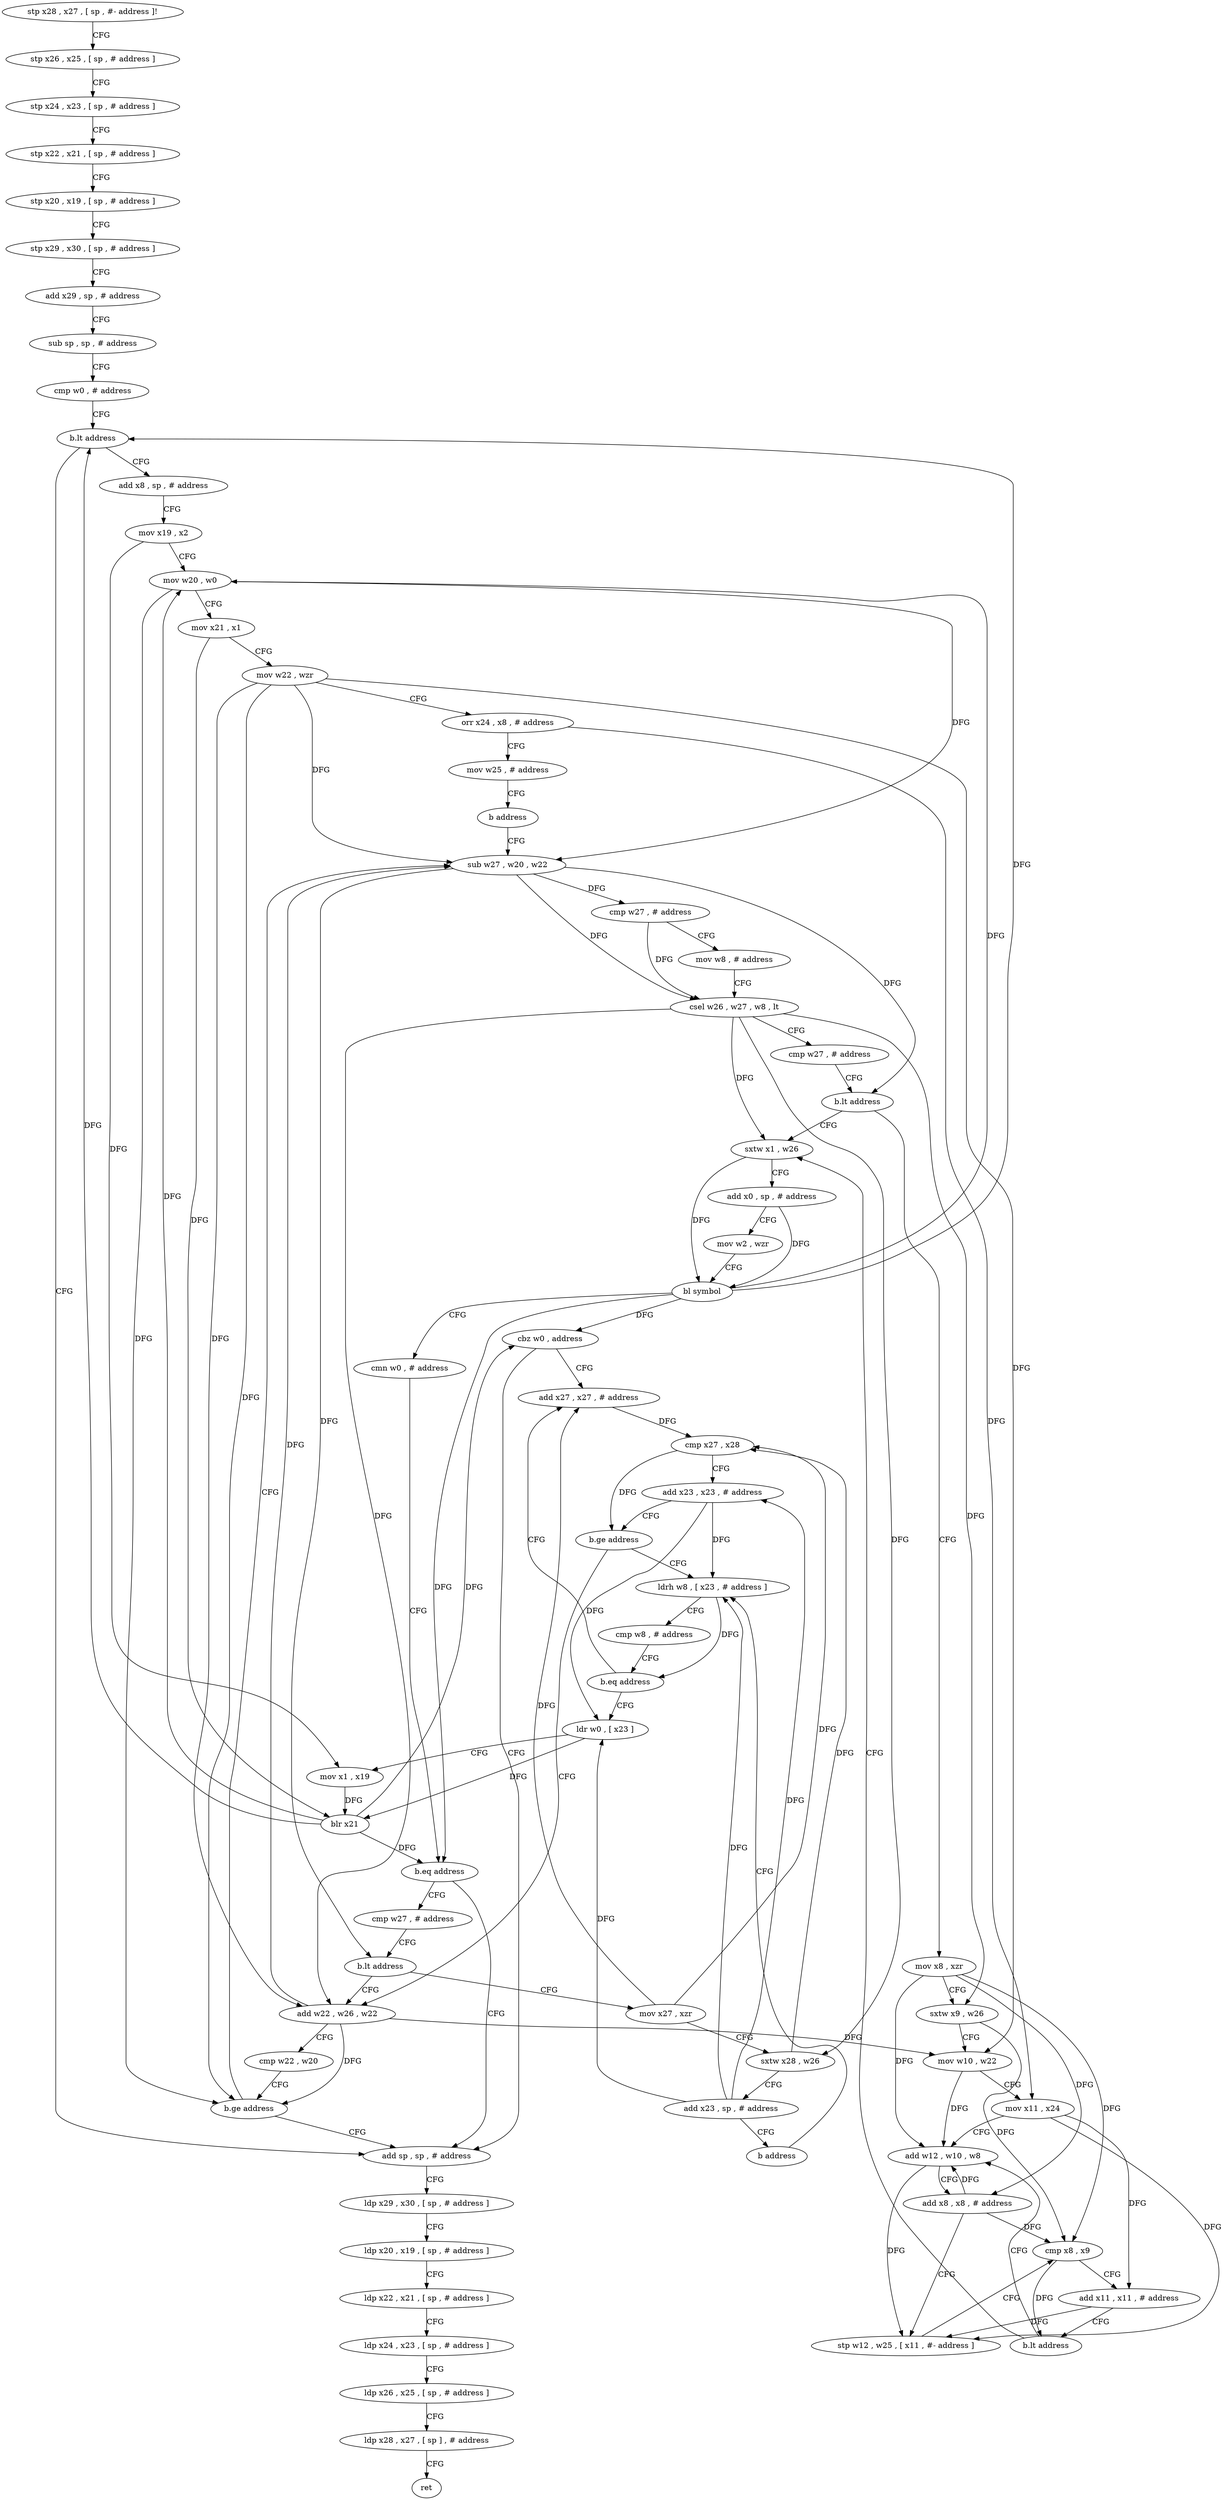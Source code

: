 digraph "func" {
"4259928" [label = "stp x28 , x27 , [ sp , #- address ]!" ]
"4259932" [label = "stp x26 , x25 , [ sp , # address ]" ]
"4259936" [label = "stp x24 , x23 , [ sp , # address ]" ]
"4259940" [label = "stp x22 , x21 , [ sp , # address ]" ]
"4259944" [label = "stp x20 , x19 , [ sp , # address ]" ]
"4259948" [label = "stp x29 , x30 , [ sp , # address ]" ]
"4259952" [label = "add x29 , sp , # address" ]
"4259956" [label = "sub sp , sp , # address" ]
"4259960" [label = "cmp w0 , # address" ]
"4259964" [label = "b.lt address" ]
"4260168" [label = "add sp , sp , # address" ]
"4259968" [label = "add x8 , sp , # address" ]
"4260172" [label = "ldp x29 , x30 , [ sp , # address ]" ]
"4260176" [label = "ldp x20 , x19 , [ sp , # address ]" ]
"4260180" [label = "ldp x22 , x21 , [ sp , # address ]" ]
"4260184" [label = "ldp x24 , x23 , [ sp , # address ]" ]
"4260188" [label = "ldp x26 , x25 , [ sp , # address ]" ]
"4260192" [label = "ldp x28 , x27 , [ sp ] , # address" ]
"4260196" [label = "ret" ]
"4259972" [label = "mov x19 , x2" ]
"4259976" [label = "mov w20 , w0" ]
"4259980" [label = "mov x21 , x1" ]
"4259984" [label = "mov w22 , wzr" ]
"4259988" [label = "orr x24 , x8 , # address" ]
"4259992" [label = "mov w25 , # address" ]
"4259996" [label = "b address" ]
"4260012" [label = "sub w27 , w20 , w22" ]
"4260016" [label = "cmp w27 , # address" ]
"4260020" [label = "mov w8 , # address" ]
"4260024" [label = "csel w26 , w27 , w8 , lt" ]
"4260028" [label = "cmp w27 , # address" ]
"4260032" [label = "b.lt address" ]
"4260076" [label = "sxtw x1 , w26" ]
"4260036" [label = "mov x8 , xzr" ]
"4260080" [label = "add x0 , sp , # address" ]
"4260084" [label = "mov w2 , wzr" ]
"4260088" [label = "bl symbol" ]
"4260092" [label = "cmn w0 , # address" ]
"4260096" [label = "b.eq address" ]
"4260100" [label = "cmp w27 , # address" ]
"4260040" [label = "sxtw x9 , w26" ]
"4260044" [label = "mov w10 , w22" ]
"4260048" [label = "mov x11 , x24" ]
"4260052" [label = "add w12 , w10 , w8" ]
"4260104" [label = "b.lt address" ]
"4260000" [label = "add w22 , w26 , w22" ]
"4260108" [label = "mov x27 , xzr" ]
"4260056" [label = "add x8 , x8 , # address" ]
"4260060" [label = "stp w12 , w25 , [ x11 , #- address ]" ]
"4260064" [label = "cmp x8 , x9" ]
"4260068" [label = "add x11 , x11 , # address" ]
"4260072" [label = "b.lt address" ]
"4260004" [label = "cmp w22 , w20" ]
"4260008" [label = "b.ge address" ]
"4260112" [label = "sxtw x28 , w26" ]
"4260116" [label = "add x23 , sp , # address" ]
"4260120" [label = "b address" ]
"4260140" [label = "ldrh w8 , [ x23 , # address ]" ]
"4260144" [label = "cmp w8 , # address" ]
"4260148" [label = "b.eq address" ]
"4260124" [label = "add x27 , x27 , # address" ]
"4260152" [label = "ldr w0 , [ x23 ]" ]
"4260128" [label = "cmp x27 , x28" ]
"4260132" [label = "add x23 , x23 , # address" ]
"4260136" [label = "b.ge address" ]
"4260156" [label = "mov x1 , x19" ]
"4260160" [label = "blr x21" ]
"4260164" [label = "cbz w0 , address" ]
"4259928" -> "4259932" [ label = "CFG" ]
"4259932" -> "4259936" [ label = "CFG" ]
"4259936" -> "4259940" [ label = "CFG" ]
"4259940" -> "4259944" [ label = "CFG" ]
"4259944" -> "4259948" [ label = "CFG" ]
"4259948" -> "4259952" [ label = "CFG" ]
"4259952" -> "4259956" [ label = "CFG" ]
"4259956" -> "4259960" [ label = "CFG" ]
"4259960" -> "4259964" [ label = "CFG" ]
"4259964" -> "4260168" [ label = "CFG" ]
"4259964" -> "4259968" [ label = "CFG" ]
"4260168" -> "4260172" [ label = "CFG" ]
"4259968" -> "4259972" [ label = "CFG" ]
"4260172" -> "4260176" [ label = "CFG" ]
"4260176" -> "4260180" [ label = "CFG" ]
"4260180" -> "4260184" [ label = "CFG" ]
"4260184" -> "4260188" [ label = "CFG" ]
"4260188" -> "4260192" [ label = "CFG" ]
"4260192" -> "4260196" [ label = "CFG" ]
"4259972" -> "4259976" [ label = "CFG" ]
"4259972" -> "4260156" [ label = "DFG" ]
"4259976" -> "4259980" [ label = "CFG" ]
"4259976" -> "4260012" [ label = "DFG" ]
"4259976" -> "4260008" [ label = "DFG" ]
"4259980" -> "4259984" [ label = "CFG" ]
"4259980" -> "4260160" [ label = "DFG" ]
"4259984" -> "4259988" [ label = "CFG" ]
"4259984" -> "4260012" [ label = "DFG" ]
"4259984" -> "4260044" [ label = "DFG" ]
"4259984" -> "4260000" [ label = "DFG" ]
"4259984" -> "4260008" [ label = "DFG" ]
"4259988" -> "4259992" [ label = "CFG" ]
"4259988" -> "4260048" [ label = "DFG" ]
"4259992" -> "4259996" [ label = "CFG" ]
"4259996" -> "4260012" [ label = "CFG" ]
"4260012" -> "4260016" [ label = "DFG" ]
"4260012" -> "4260024" [ label = "DFG" ]
"4260012" -> "4260032" [ label = "DFG" ]
"4260012" -> "4260104" [ label = "DFG" ]
"4260016" -> "4260020" [ label = "CFG" ]
"4260016" -> "4260024" [ label = "DFG" ]
"4260020" -> "4260024" [ label = "CFG" ]
"4260024" -> "4260028" [ label = "CFG" ]
"4260024" -> "4260076" [ label = "DFG" ]
"4260024" -> "4260040" [ label = "DFG" ]
"4260024" -> "4260000" [ label = "DFG" ]
"4260024" -> "4260112" [ label = "DFG" ]
"4260028" -> "4260032" [ label = "CFG" ]
"4260032" -> "4260076" [ label = "CFG" ]
"4260032" -> "4260036" [ label = "CFG" ]
"4260076" -> "4260080" [ label = "CFG" ]
"4260076" -> "4260088" [ label = "DFG" ]
"4260036" -> "4260040" [ label = "CFG" ]
"4260036" -> "4260052" [ label = "DFG" ]
"4260036" -> "4260056" [ label = "DFG" ]
"4260036" -> "4260064" [ label = "DFG" ]
"4260080" -> "4260084" [ label = "CFG" ]
"4260080" -> "4260088" [ label = "DFG" ]
"4260084" -> "4260088" [ label = "CFG" ]
"4260088" -> "4260092" [ label = "CFG" ]
"4260088" -> "4259964" [ label = "DFG" ]
"4260088" -> "4259976" [ label = "DFG" ]
"4260088" -> "4260096" [ label = "DFG" ]
"4260088" -> "4260164" [ label = "DFG" ]
"4260092" -> "4260096" [ label = "CFG" ]
"4260096" -> "4260168" [ label = "CFG" ]
"4260096" -> "4260100" [ label = "CFG" ]
"4260100" -> "4260104" [ label = "CFG" ]
"4260040" -> "4260044" [ label = "CFG" ]
"4260040" -> "4260064" [ label = "DFG" ]
"4260044" -> "4260048" [ label = "CFG" ]
"4260044" -> "4260052" [ label = "DFG" ]
"4260048" -> "4260052" [ label = "CFG" ]
"4260048" -> "4260060" [ label = "DFG" ]
"4260048" -> "4260068" [ label = "DFG" ]
"4260052" -> "4260056" [ label = "CFG" ]
"4260052" -> "4260060" [ label = "DFG" ]
"4260104" -> "4260000" [ label = "CFG" ]
"4260104" -> "4260108" [ label = "CFG" ]
"4260000" -> "4260004" [ label = "CFG" ]
"4260000" -> "4260012" [ label = "DFG" ]
"4260000" -> "4260044" [ label = "DFG" ]
"4260000" -> "4260008" [ label = "DFG" ]
"4260108" -> "4260112" [ label = "CFG" ]
"4260108" -> "4260124" [ label = "DFG" ]
"4260108" -> "4260128" [ label = "DFG" ]
"4260056" -> "4260060" [ label = "CFG" ]
"4260056" -> "4260052" [ label = "DFG" ]
"4260056" -> "4260064" [ label = "DFG" ]
"4260060" -> "4260064" [ label = "CFG" ]
"4260064" -> "4260068" [ label = "CFG" ]
"4260064" -> "4260072" [ label = "DFG" ]
"4260068" -> "4260072" [ label = "CFG" ]
"4260068" -> "4260060" [ label = "DFG" ]
"4260072" -> "4260052" [ label = "CFG" ]
"4260072" -> "4260076" [ label = "CFG" ]
"4260004" -> "4260008" [ label = "CFG" ]
"4260008" -> "4260168" [ label = "CFG" ]
"4260008" -> "4260012" [ label = "CFG" ]
"4260112" -> "4260116" [ label = "CFG" ]
"4260112" -> "4260128" [ label = "DFG" ]
"4260116" -> "4260120" [ label = "CFG" ]
"4260116" -> "4260140" [ label = "DFG" ]
"4260116" -> "4260132" [ label = "DFG" ]
"4260116" -> "4260152" [ label = "DFG" ]
"4260120" -> "4260140" [ label = "CFG" ]
"4260140" -> "4260144" [ label = "CFG" ]
"4260140" -> "4260148" [ label = "DFG" ]
"4260144" -> "4260148" [ label = "CFG" ]
"4260148" -> "4260124" [ label = "CFG" ]
"4260148" -> "4260152" [ label = "CFG" ]
"4260124" -> "4260128" [ label = "DFG" ]
"4260152" -> "4260156" [ label = "CFG" ]
"4260152" -> "4260160" [ label = "DFG" ]
"4260128" -> "4260132" [ label = "CFG" ]
"4260128" -> "4260136" [ label = "DFG" ]
"4260132" -> "4260136" [ label = "CFG" ]
"4260132" -> "4260140" [ label = "DFG" ]
"4260132" -> "4260152" [ label = "DFG" ]
"4260136" -> "4260000" [ label = "CFG" ]
"4260136" -> "4260140" [ label = "CFG" ]
"4260156" -> "4260160" [ label = "DFG" ]
"4260160" -> "4260164" [ label = "DFG" ]
"4260160" -> "4259964" [ label = "DFG" ]
"4260160" -> "4259976" [ label = "DFG" ]
"4260160" -> "4260096" [ label = "DFG" ]
"4260164" -> "4260124" [ label = "CFG" ]
"4260164" -> "4260168" [ label = "CFG" ]
}
